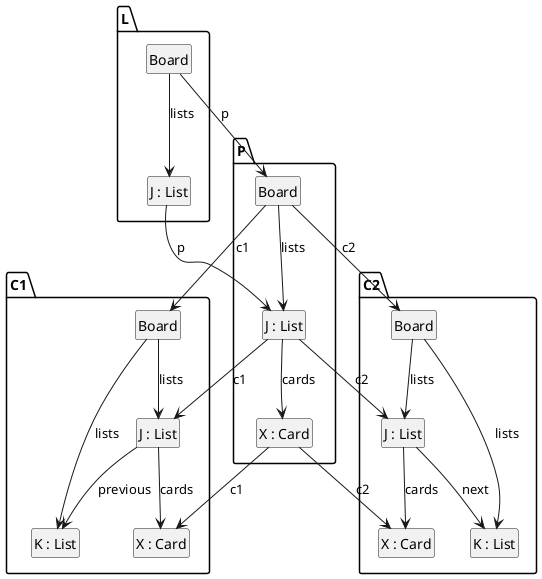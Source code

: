 @startuml
skinparam shadowing false
hide members
hide circle
class "L.Board"
class "L.J : List"
"L.Board"-->"L.J : List" : "lists"
class "P.Board"
class "P.J : List"
class "P.X : Card"
"P.Board"-->"P.J : List" : "lists"
"P.J : List"-->"P.X : Card" : "cards"
class "C1.Board"
class "C1.J : List"
class "C1.X : Card"
class "C1.K : List"
"C1.Board"-->"C1.J : List" : "lists"
"C1.Board"-->"C1.K : List" : "lists"
"C1.J : List"-->"C1.X : Card" : "cards"
"C1.J : List"-->"C1.K : List" : "previous"
class "C2.Board"
class "C2.J : List"
class "C2.X : Card"
class "C2.K : List"
"C2.Board"-->"C2.J : List" : "lists"
"C2.Board"-->"C2.K : List" : "lists"
"C2.J : List"-->"C2.X : Card" : "cards"
"C2.J : List"-->"C2.K : List" : "next"
"L.Board" --> "P.Board" : "p"
"L.J : List" --> "P.J : List" : "p"
"P.Board" --> "C1.Board" : "c1"
"P.J : List" --> "C1.J : List" : "c1"
"P.X : Card" --> "C1.X : Card" : "c1"
"P.Board" --> "C2.Board" : "c2"
"P.J : List" --> "C2.J : List" : "c2"
"P.X : Card" --> "C2.X : Card" : "c2"
@enduml
